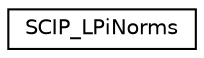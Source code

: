 digraph "Graphical Class Hierarchy"
{
 // LATEX_PDF_SIZE
  edge [fontname="Helvetica",fontsize="10",labelfontname="Helvetica",labelfontsize="10"];
  node [fontname="Helvetica",fontsize="10",shape=record];
  rankdir="LR";
  Node0 [label="SCIP_LPiNorms",height=0.2,width=0.4,color="black", fillcolor="white", style="filled",URL="$struct_s_c_i_p___l_pi_norms.html",tooltip=" "];
}
